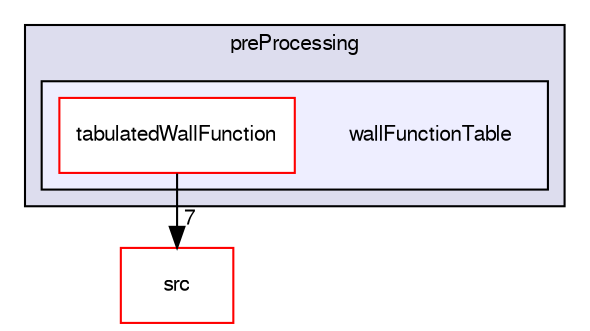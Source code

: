 digraph "applications/utilities/preProcessing/wallFunctionTable" {
  bgcolor=transparent;
  compound=true
  node [ fontsize="10", fontname="FreeSans"];
  edge [ labelfontsize="10", labelfontname="FreeSans"];
  subgraph clusterdir_2cb9088fcfa5d85f3ea0b5a37d6be287 {
    graph [ bgcolor="#ddddee", pencolor="black", label="preProcessing" fontname="FreeSans", fontsize="10", URL="dir_2cb9088fcfa5d85f3ea0b5a37d6be287.html"]
  subgraph clusterdir_2bff761b90451d3e5a5395d4816ecc83 {
    graph [ bgcolor="#eeeeff", pencolor="black", label="" URL="dir_2bff761b90451d3e5a5395d4816ecc83.html"];
    dir_2bff761b90451d3e5a5395d4816ecc83 [shape=plaintext label="wallFunctionTable"];
    dir_9d6d4bfa5eea1af8e55384bbf07dd9db [shape=box label="tabulatedWallFunction" color="red" fillcolor="white" style="filled" URL="dir_9d6d4bfa5eea1af8e55384bbf07dd9db.html"];
  }
  }
  dir_68267d1309a1af8e8297ef4c3efbcdba [shape=box label="src" color="red" URL="dir_68267d1309a1af8e8297ef4c3efbcdba.html"];
  dir_9d6d4bfa5eea1af8e55384bbf07dd9db->dir_68267d1309a1af8e8297ef4c3efbcdba [headlabel="7", labeldistance=1.5 headhref="dir_000537_000577.html"];
}

